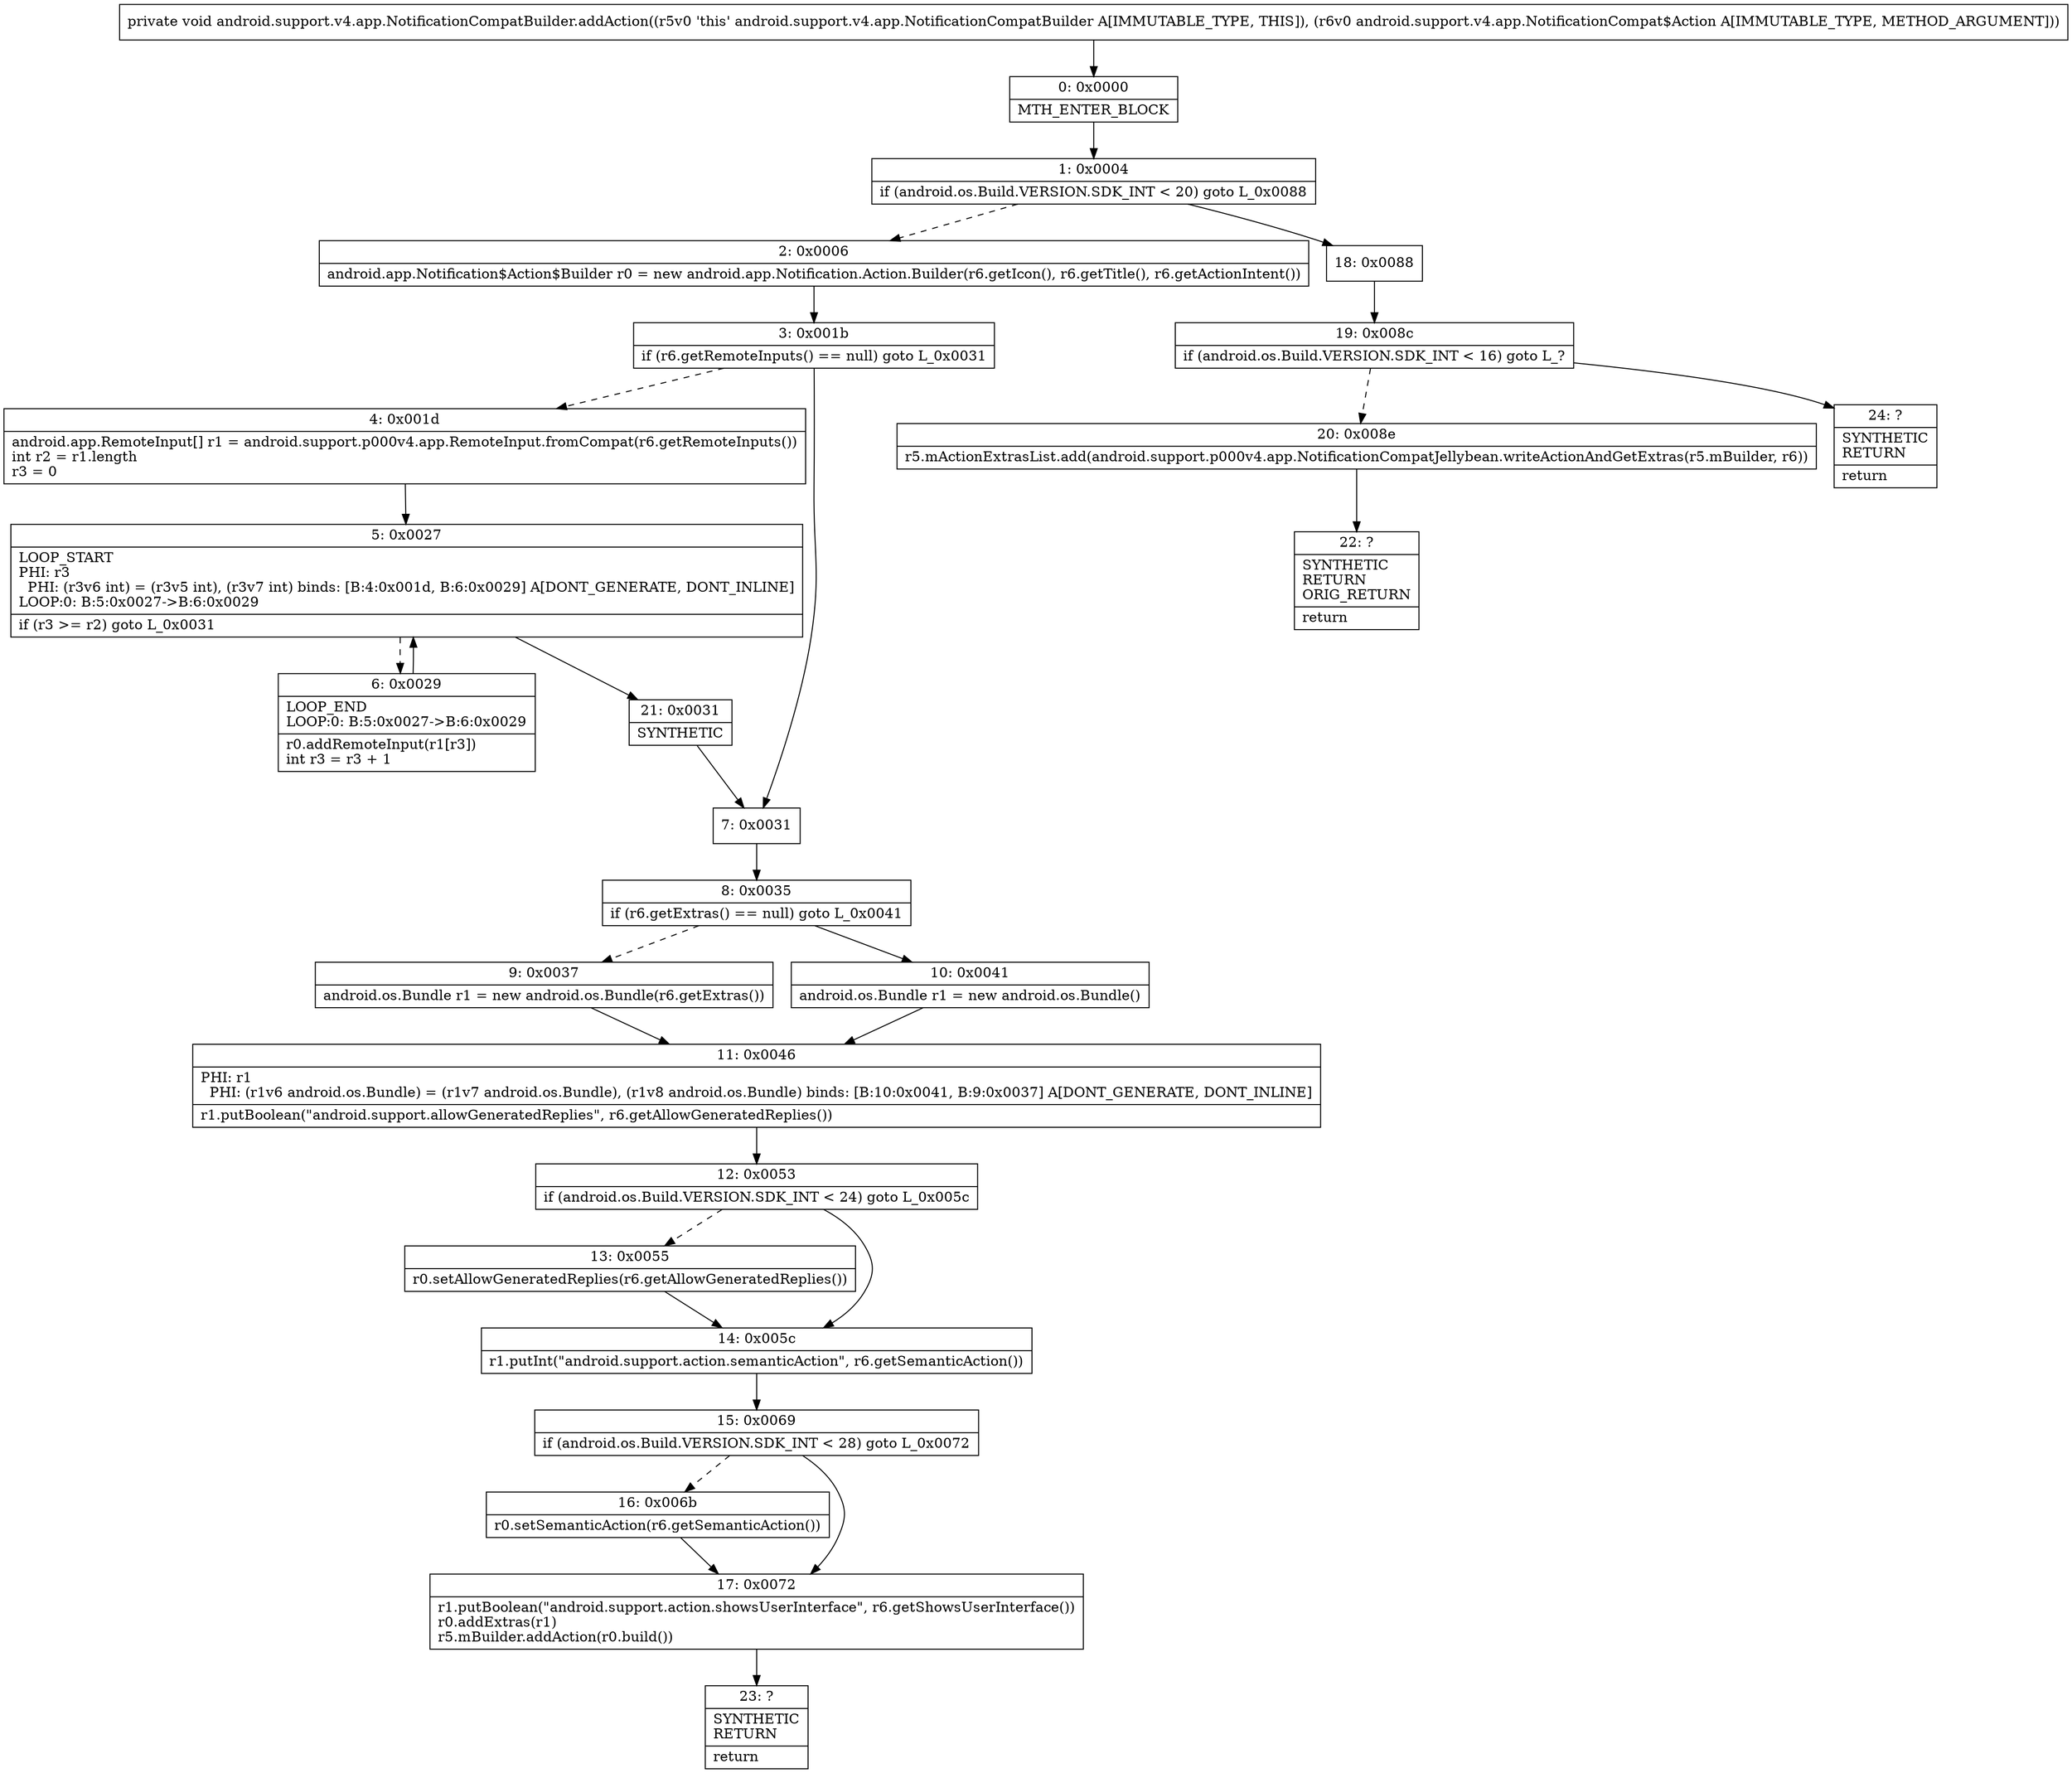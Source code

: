 digraph "CFG forandroid.support.v4.app.NotificationCompatBuilder.addAction(Landroid\/support\/v4\/app\/NotificationCompat$Action;)V" {
Node_0 [shape=record,label="{0\:\ 0x0000|MTH_ENTER_BLOCK\l}"];
Node_1 [shape=record,label="{1\:\ 0x0004|if (android.os.Build.VERSION.SDK_INT \< 20) goto L_0x0088\l}"];
Node_2 [shape=record,label="{2\:\ 0x0006|android.app.Notification$Action$Builder r0 = new android.app.Notification.Action.Builder(r6.getIcon(), r6.getTitle(), r6.getActionIntent())\l}"];
Node_3 [shape=record,label="{3\:\ 0x001b|if (r6.getRemoteInputs() == null) goto L_0x0031\l}"];
Node_4 [shape=record,label="{4\:\ 0x001d|android.app.RemoteInput[] r1 = android.support.p000v4.app.RemoteInput.fromCompat(r6.getRemoteInputs())\lint r2 = r1.length\lr3 = 0\l}"];
Node_5 [shape=record,label="{5\:\ 0x0027|LOOP_START\lPHI: r3 \l  PHI: (r3v6 int) = (r3v5 int), (r3v7 int) binds: [B:4:0x001d, B:6:0x0029] A[DONT_GENERATE, DONT_INLINE]\lLOOP:0: B:5:0x0027\-\>B:6:0x0029\l|if (r3 \>= r2) goto L_0x0031\l}"];
Node_6 [shape=record,label="{6\:\ 0x0029|LOOP_END\lLOOP:0: B:5:0x0027\-\>B:6:0x0029\l|r0.addRemoteInput(r1[r3])\lint r3 = r3 + 1\l}"];
Node_7 [shape=record,label="{7\:\ 0x0031}"];
Node_8 [shape=record,label="{8\:\ 0x0035|if (r6.getExtras() == null) goto L_0x0041\l}"];
Node_9 [shape=record,label="{9\:\ 0x0037|android.os.Bundle r1 = new android.os.Bundle(r6.getExtras())\l}"];
Node_10 [shape=record,label="{10\:\ 0x0041|android.os.Bundle r1 = new android.os.Bundle()\l}"];
Node_11 [shape=record,label="{11\:\ 0x0046|PHI: r1 \l  PHI: (r1v6 android.os.Bundle) = (r1v7 android.os.Bundle), (r1v8 android.os.Bundle) binds: [B:10:0x0041, B:9:0x0037] A[DONT_GENERATE, DONT_INLINE]\l|r1.putBoolean(\"android.support.allowGeneratedReplies\", r6.getAllowGeneratedReplies())\l}"];
Node_12 [shape=record,label="{12\:\ 0x0053|if (android.os.Build.VERSION.SDK_INT \< 24) goto L_0x005c\l}"];
Node_13 [shape=record,label="{13\:\ 0x0055|r0.setAllowGeneratedReplies(r6.getAllowGeneratedReplies())\l}"];
Node_14 [shape=record,label="{14\:\ 0x005c|r1.putInt(\"android.support.action.semanticAction\", r6.getSemanticAction())\l}"];
Node_15 [shape=record,label="{15\:\ 0x0069|if (android.os.Build.VERSION.SDK_INT \< 28) goto L_0x0072\l}"];
Node_16 [shape=record,label="{16\:\ 0x006b|r0.setSemanticAction(r6.getSemanticAction())\l}"];
Node_17 [shape=record,label="{17\:\ 0x0072|r1.putBoolean(\"android.support.action.showsUserInterface\", r6.getShowsUserInterface())\lr0.addExtras(r1)\lr5.mBuilder.addAction(r0.build())\l}"];
Node_18 [shape=record,label="{18\:\ 0x0088}"];
Node_19 [shape=record,label="{19\:\ 0x008c|if (android.os.Build.VERSION.SDK_INT \< 16) goto L_?\l}"];
Node_20 [shape=record,label="{20\:\ 0x008e|r5.mActionExtrasList.add(android.support.p000v4.app.NotificationCompatJellybean.writeActionAndGetExtras(r5.mBuilder, r6))\l}"];
Node_21 [shape=record,label="{21\:\ 0x0031|SYNTHETIC\l}"];
Node_22 [shape=record,label="{22\:\ ?|SYNTHETIC\lRETURN\lORIG_RETURN\l|return\l}"];
Node_23 [shape=record,label="{23\:\ ?|SYNTHETIC\lRETURN\l|return\l}"];
Node_24 [shape=record,label="{24\:\ ?|SYNTHETIC\lRETURN\l|return\l}"];
MethodNode[shape=record,label="{private void android.support.v4.app.NotificationCompatBuilder.addAction((r5v0 'this' android.support.v4.app.NotificationCompatBuilder A[IMMUTABLE_TYPE, THIS]), (r6v0 android.support.v4.app.NotificationCompat$Action A[IMMUTABLE_TYPE, METHOD_ARGUMENT])) }"];
MethodNode -> Node_0;
Node_0 -> Node_1;
Node_1 -> Node_2[style=dashed];
Node_1 -> Node_18;
Node_2 -> Node_3;
Node_3 -> Node_4[style=dashed];
Node_3 -> Node_7;
Node_4 -> Node_5;
Node_5 -> Node_6[style=dashed];
Node_5 -> Node_21;
Node_6 -> Node_5;
Node_7 -> Node_8;
Node_8 -> Node_9[style=dashed];
Node_8 -> Node_10;
Node_9 -> Node_11;
Node_10 -> Node_11;
Node_11 -> Node_12;
Node_12 -> Node_13[style=dashed];
Node_12 -> Node_14;
Node_13 -> Node_14;
Node_14 -> Node_15;
Node_15 -> Node_16[style=dashed];
Node_15 -> Node_17;
Node_16 -> Node_17;
Node_17 -> Node_23;
Node_18 -> Node_19;
Node_19 -> Node_20[style=dashed];
Node_19 -> Node_24;
Node_20 -> Node_22;
Node_21 -> Node_7;
}

